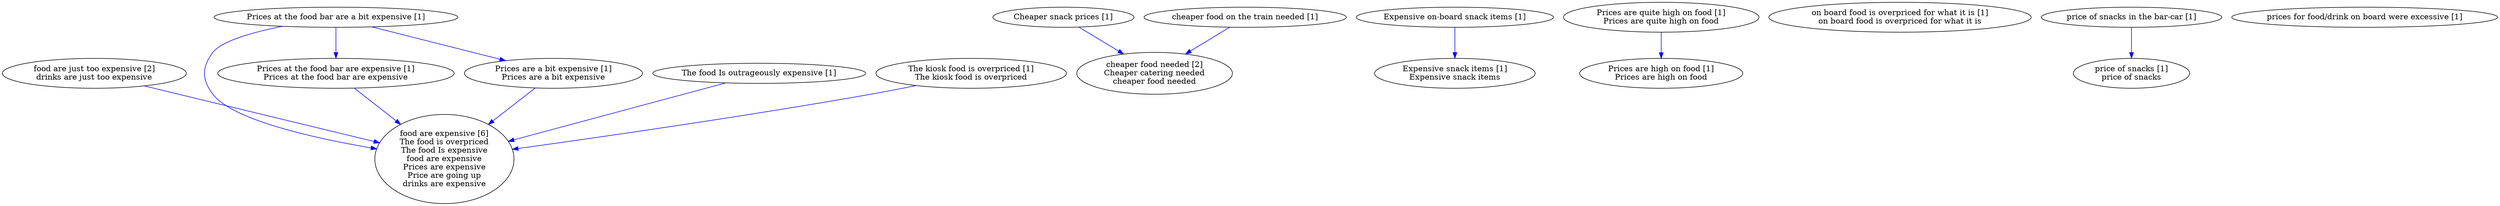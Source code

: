 digraph collapsedGraph {
"food are just too expensive [2]\ndrinks are just too expensive""cheaper food needed [2]\nCheaper catering needed\ncheaper food needed""food are expensive [6]\nThe food is overpriced\nThe food Is expensive\nfood are expensive\nPrices are expensive\nPrice are going up\ndrinks are expensive""Cheaper snack prices [1]""Expensive on-board snack items [1]""Expensive snack items [1]\nExpensive snack items""Prices are quite high on food [1]\nPrices are quite high on food""Prices are high on food [1]\nPrices are high on food""Prices at the food bar are a bit expensive [1]""Prices at the food bar are expensive [1]\nPrices at the food bar are expensive""Prices are a bit expensive [1]\nPrices are a bit expensive""The food Is outrageously expensive [1]""The kiosk food is overpriced [1]\nThe kiosk food is overpriced""cheaper food on the train needed [1]""on board food is overpriced for what it is [1]\non board food is overpriced for what it is""price of snacks in the bar-car [1]""price of snacks [1]\nprice of snacks""prices for food/drink on board were excessive [1]""The kiosk food is overpriced [1]\nThe kiosk food is overpriced" -> "food are expensive [6]\nThe food is overpriced\nThe food Is expensive\nfood are expensive\nPrices are expensive\nPrice are going up\ndrinks are expensive" [color=blue]
"Prices at the food bar are expensive [1]\nPrices at the food bar are expensive" -> "food are expensive [6]\nThe food is overpriced\nThe food Is expensive\nfood are expensive\nPrices are expensive\nPrice are going up\ndrinks are expensive" [color=blue]
"Prices are a bit expensive [1]\nPrices are a bit expensive" -> "food are expensive [6]\nThe food is overpriced\nThe food Is expensive\nfood are expensive\nPrices are expensive\nPrice are going up\ndrinks are expensive" [color=blue]
"The food Is outrageously expensive [1]" -> "food are expensive [6]\nThe food is overpriced\nThe food Is expensive\nfood are expensive\nPrices are expensive\nPrice are going up\ndrinks are expensive" [color=blue]
"food are just too expensive [2]\ndrinks are just too expensive" -> "food are expensive [6]\nThe food is overpriced\nThe food Is expensive\nfood are expensive\nPrices are expensive\nPrice are going up\ndrinks are expensive" [color=blue]
"Prices at the food bar are a bit expensive [1]" -> "food are expensive [6]\nThe food is overpriced\nThe food Is expensive\nfood are expensive\nPrices are expensive\nPrice are going up\ndrinks are expensive" [color=blue]
"Cheaper snack prices [1]" -> "cheaper food needed [2]\nCheaper catering needed\ncheaper food needed" [color=blue]
"cheaper food on the train needed [1]" -> "cheaper food needed [2]\nCheaper catering needed\ncheaper food needed" [color=blue]
"Expensive on-board snack items [1]" -> "Expensive snack items [1]\nExpensive snack items" [color=blue]
"Prices are quite high on food [1]\nPrices are quite high on food" -> "Prices are high on food [1]\nPrices are high on food" [color=blue]
"Prices at the food bar are a bit expensive [1]" -> "Prices at the food bar are expensive [1]\nPrices at the food bar are expensive" [color=blue]
"Prices at the food bar are a bit expensive [1]" -> "Prices are a bit expensive [1]\nPrices are a bit expensive" [color=blue]
"price of snacks in the bar-car [1]" -> "price of snacks [1]\nprice of snacks" [color=blue]
}